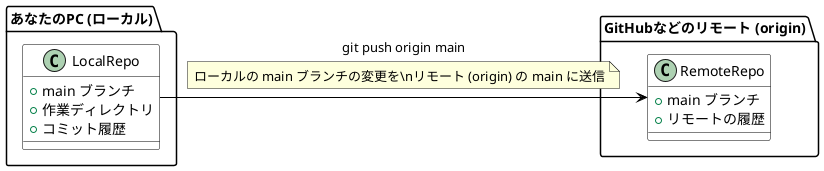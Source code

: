 @startuml
!define RECTANGLE class
skinparam class {
    BackgroundColor White
    BorderColor Black
    ArrowColor Black
}

package "あなたのPC (ローカル)" {
    RECTANGLE LocalRepo {
        + main ブランチ
        + 作業ディレクトリ
        + コミット履歴
    }
}

package "GitHubなどのリモート (origin)" {
    RECTANGLE RemoteRepo {
        + main ブランチ
        + リモートの履歴
    }
}

LocalRepo -right-> RemoteRepo : git push origin main
note on link
ローカルの main ブランチの変更を\nリモート (origin) の main に送信
end note
@enduml